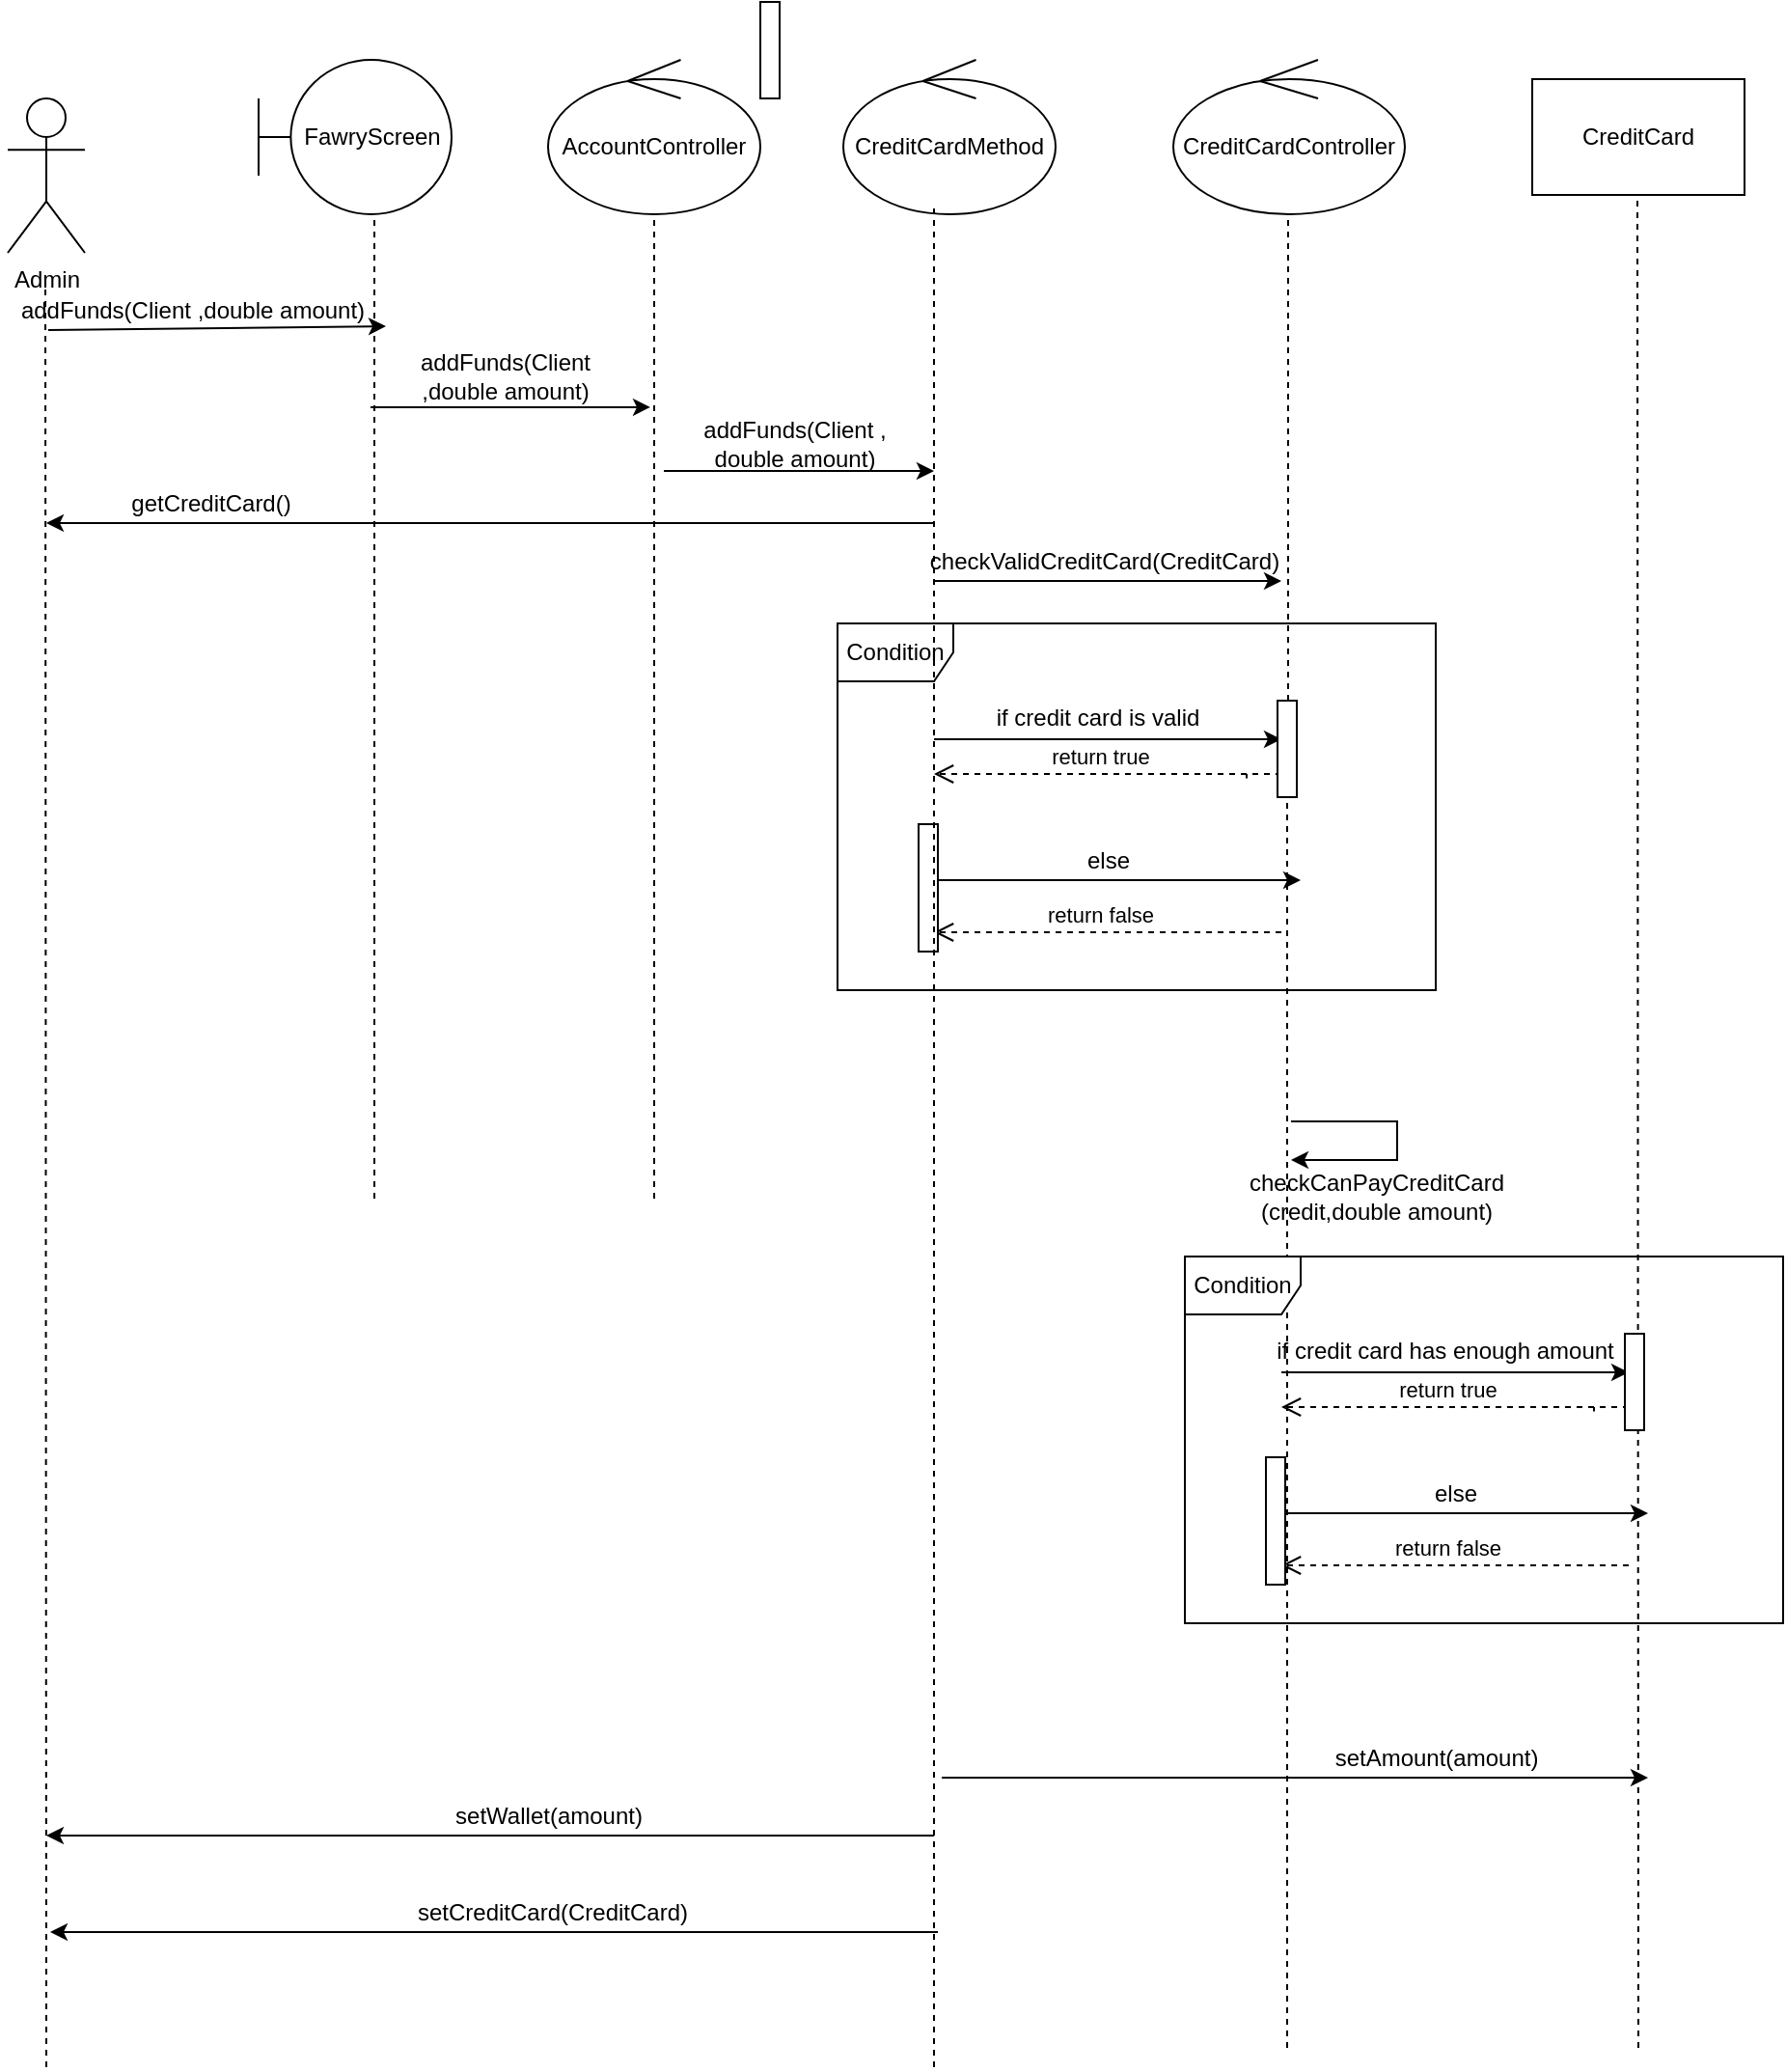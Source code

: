 <mxfile version="16.5.1" type="device"><diagram id="xbT4TP8scOLuHUDoHVvf" name="Page-1"><mxGraphModel dx="1108" dy="553" grid="1" gridSize="10" guides="1" tooltips="1" connect="1" arrows="1" fold="1" page="1" pageScale="1" pageWidth="850" pageHeight="1100" math="0" shadow="0"><root><mxCell id="0"/><mxCell id="1" parent="0"/><mxCell id="5gbOccKFf05DIOaTrt42-1" value="Admin&lt;br&gt;" style="shape=umlActor;verticalLabelPosition=bottom;verticalAlign=top;html=1;outlineConnect=0;" vertex="1" parent="1"><mxGeometry x="40" y="60" width="40" height="80" as="geometry"/></mxCell><mxCell id="5gbOccKFf05DIOaTrt42-3" value="" style="endArrow=none;dashed=1;html=1;rounded=0;entryX=0.5;entryY=1;entryDx=0;entryDy=0;" edge="1" parent="1"><mxGeometry width="50" height="50" relative="1" as="geometry"><mxPoint x="375" y="630" as="sourcePoint"/><mxPoint x="375" y="120" as="targetPoint"/></mxGeometry></mxCell><mxCell id="5gbOccKFf05DIOaTrt42-6" value="" style="html=1;points=[];perimeter=orthogonalPerimeter;" vertex="1" parent="1"><mxGeometry x="430" y="10" width="10" height="50" as="geometry"/></mxCell><mxCell id="5gbOccKFf05DIOaTrt42-7" value="" style="endArrow=classic;html=1;rounded=0;entryX=1;entryY=1;entryDx=0;entryDy=0;exitX=0.125;exitY=1.118;exitDx=0;exitDy=0;exitPerimeter=0;" edge="1" parent="1" source="5gbOccKFf05DIOaTrt42-8" target="5gbOccKFf05DIOaTrt42-8"><mxGeometry width="50" height="50" relative="1" as="geometry"><mxPoint x="70.0" y="210" as="sourcePoint"/><mxPoint x="370.0" y="210" as="targetPoint"/></mxGeometry></mxCell><mxCell id="5gbOccKFf05DIOaTrt42-8" value="addFunds(Client ,double amount)" style="text;html=1;strokeColor=none;fillColor=none;align=center;verticalAlign=middle;whiteSpace=wrap;rounded=0;" vertex="1" parent="1"><mxGeometry x="36" y="161" width="200" height="17" as="geometry"/></mxCell><mxCell id="5gbOccKFf05DIOaTrt42-9" value="" style="endArrow=classic;html=1;rounded=0;entryX=0.875;entryY=1.176;entryDx=0;entryDy=0;entryPerimeter=0;exitX=1.3;exitY=0.217;exitDx=0;exitDy=0;exitPerimeter=0;" edge="1" parent="1"><mxGeometry width="50" height="50" relative="1" as="geometry"><mxPoint x="228" y="220.04" as="sourcePoint"/><mxPoint x="373" y="219.992" as="targetPoint"/></mxGeometry></mxCell><mxCell id="5gbOccKFf05DIOaTrt42-10" value="addFunds(Client &lt;br&gt;,double amount)" style="text;html=1;strokeColor=none;fillColor=none;align=center;verticalAlign=middle;whiteSpace=wrap;rounded=0;" vertex="1" parent="1"><mxGeometry x="198" y="195" width="200" height="17" as="geometry"/></mxCell><mxCell id="5gbOccKFf05DIOaTrt42-11" value="" style="endArrow=classic;html=1;rounded=0;" edge="1" parent="1"><mxGeometry width="50" height="50" relative="1" as="geometry"><mxPoint x="380" y="253" as="sourcePoint"/><mxPoint x="520" y="253" as="targetPoint"/></mxGeometry></mxCell><mxCell id="5gbOccKFf05DIOaTrt42-12" value="addFunds(Client ,&lt;br&gt;double amount)" style="text;html=1;strokeColor=none;fillColor=none;align=center;verticalAlign=middle;whiteSpace=wrap;rounded=0;" vertex="1" parent="1"><mxGeometry x="348" y="230" width="200" height="17" as="geometry"/></mxCell><mxCell id="5gbOccKFf05DIOaTrt42-13" value="Condition" style="shape=umlFrame;whiteSpace=wrap;html=1;" vertex="1" parent="1"><mxGeometry x="470" y="332" width="310" height="190" as="geometry"/></mxCell><mxCell id="5gbOccKFf05DIOaTrt42-14" value="" style="endArrow=classic;html=1;rounded=0;" edge="1" parent="1"><mxGeometry width="50" height="50" relative="1" as="geometry"><mxPoint x="520" y="392" as="sourcePoint"/><mxPoint x="700" y="392" as="targetPoint"/></mxGeometry></mxCell><mxCell id="5gbOccKFf05DIOaTrt42-15" value="if credit card is valid" style="text;html=1;strokeColor=none;fillColor=none;align=center;verticalAlign=middle;whiteSpace=wrap;rounded=0;" vertex="1" parent="1"><mxGeometry x="505" y="372" width="200" height="17" as="geometry"/></mxCell><mxCell id="5gbOccKFf05DIOaTrt42-16" value="return true" style="html=1;verticalAlign=bottom;endArrow=open;dashed=1;endSize=8;rounded=0;startArrow=none;" edge="1" parent="1"><mxGeometry x="0.048" relative="1" as="geometry"><mxPoint x="700" y="410" as="sourcePoint"/><mxPoint x="520" y="410" as="targetPoint"/><mxPoint as="offset"/></mxGeometry></mxCell><mxCell id="5gbOccKFf05DIOaTrt42-17" value="" style="endArrow=classic;html=1;rounded=0;" edge="1" parent="1"><mxGeometry width="50" height="50" relative="1" as="geometry"><mxPoint x="520" y="465" as="sourcePoint"/><mxPoint x="710" y="465" as="targetPoint"/></mxGeometry></mxCell><mxCell id="5gbOccKFf05DIOaTrt42-18" value="else" style="text;html=1;strokeColor=none;fillColor=none;align=center;verticalAlign=middle;whiteSpace=wrap;rounded=0;" vertex="1" parent="1"><mxGeometry x="548" y="446" width="125" height="17" as="geometry"/></mxCell><mxCell id="5gbOccKFf05DIOaTrt42-19" value="return false" style="html=1;verticalAlign=bottom;endArrow=open;dashed=1;endSize=8;rounded=0;" edge="1" parent="1"><mxGeometry x="0.048" relative="1" as="geometry"><mxPoint x="700" y="492" as="sourcePoint"/><mxPoint x="520" y="492" as="targetPoint"/><mxPoint as="offset"/></mxGeometry></mxCell><mxCell id="5gbOccKFf05DIOaTrt42-21" value="" style="html=1;verticalAlign=bottom;endArrow=none;dashed=1;endSize=8;rounded=0;" edge="1" parent="1"><mxGeometry x="0.048" relative="1" as="geometry"><mxPoint x="682" y="410" as="sourcePoint"/><mxPoint x="682" y="412.25" as="targetPoint"/><mxPoint as="offset"/></mxGeometry></mxCell><mxCell id="5gbOccKFf05DIOaTrt42-22" value="" style="html=1;points=[];perimeter=orthogonalPerimeter;" vertex="1" parent="1"><mxGeometry x="512" y="436" width="10" height="66" as="geometry"/></mxCell><mxCell id="5gbOccKFf05DIOaTrt42-23" value="FawryScreen" style="shape=umlBoundary;whiteSpace=wrap;html=1;" vertex="1" parent="1"><mxGeometry x="170" y="40" width="100" height="80" as="geometry"/></mxCell><mxCell id="5gbOccKFf05DIOaTrt42-24" value="AccountController" style="ellipse;shape=umlControl;whiteSpace=wrap;html=1;" vertex="1" parent="1"><mxGeometry x="320" y="40" width="110" height="80" as="geometry"/></mxCell><mxCell id="5gbOccKFf05DIOaTrt42-25" value="CreditCardMethod" style="ellipse;shape=umlControl;whiteSpace=wrap;html=1;" vertex="1" parent="1"><mxGeometry x="473" y="40" width="110" height="80" as="geometry"/></mxCell><mxCell id="5gbOccKFf05DIOaTrt42-29" value="" style="endArrow=none;dashed=1;html=1;rounded=0;entryX=0.5;entryY=1;entryDx=0;entryDy=0;" edge="1" parent="1"><mxGeometry width="50" height="50" relative="1" as="geometry"><mxPoint x="230" y="630" as="sourcePoint"/><mxPoint x="230" y="120" as="targetPoint"/></mxGeometry></mxCell><mxCell id="5gbOccKFf05DIOaTrt42-31" value="" style="endArrow=none;dashed=1;html=1;rounded=0;entryX=0.5;entryY=1;entryDx=0;entryDy=0;" edge="1" parent="1"><mxGeometry width="50" height="50" relative="1" as="geometry"><mxPoint x="60" y="1080" as="sourcePoint"/><mxPoint x="59.5" y="153" as="targetPoint"/></mxGeometry></mxCell><mxCell id="5gbOccKFf05DIOaTrt42-32" value="CreditCardController" style="ellipse;shape=umlControl;whiteSpace=wrap;html=1;" vertex="1" parent="1"><mxGeometry x="644" y="40" width="120" height="80" as="geometry"/></mxCell><mxCell id="5gbOccKFf05DIOaTrt42-34" value="CreditCard" style="rounded=0;whiteSpace=wrap;html=1;" vertex="1" parent="1"><mxGeometry x="830" y="50" width="110" height="60" as="geometry"/></mxCell><mxCell id="5gbOccKFf05DIOaTrt42-35" value="" style="endArrow=none;dashed=1;html=1;rounded=0;entryX=0.5;entryY=1;entryDx=0;entryDy=0;" edge="1" parent="1"><mxGeometry width="50" height="50" relative="1" as="geometry"><mxPoint x="520" y="1080" as="sourcePoint"/><mxPoint x="520" y="116" as="targetPoint"/></mxGeometry></mxCell><mxCell id="5gbOccKFf05DIOaTrt42-37" value="" style="endArrow=none;dashed=1;html=1;rounded=0;entryX=0.5;entryY=1;entryDx=0;entryDy=0;" edge="1" parent="1"><mxGeometry width="50" height="50" relative="1" as="geometry"><mxPoint x="885" y="1070" as="sourcePoint"/><mxPoint x="884.5" y="110" as="targetPoint"/></mxGeometry></mxCell><mxCell id="5gbOccKFf05DIOaTrt42-38" value="" style="endArrow=none;dashed=1;html=1;rounded=0;entryX=0.5;entryY=1;entryDx=0;entryDy=0;startArrow=none;" edge="1" parent="1" source="5gbOccKFf05DIOaTrt42-47"><mxGeometry width="50" height="50" relative="1" as="geometry"><mxPoint x="703.5" y="630" as="sourcePoint"/><mxPoint x="703.5" y="120" as="targetPoint"/></mxGeometry></mxCell><mxCell id="5gbOccKFf05DIOaTrt42-41" value="" style="endArrow=classic;html=1;rounded=0;" edge="1" parent="1"><mxGeometry width="50" height="50" relative="1" as="geometry"><mxPoint x="520" y="280" as="sourcePoint"/><mxPoint x="60" y="280" as="targetPoint"/></mxGeometry></mxCell><mxCell id="5gbOccKFf05DIOaTrt42-42" value="getCreditCard()" style="text;html=1;align=center;verticalAlign=middle;resizable=0;points=[];autosize=1;strokeColor=none;fillColor=none;" vertex="1" parent="1"><mxGeometry x="95" y="260" width="100" height="20" as="geometry"/></mxCell><mxCell id="5gbOccKFf05DIOaTrt42-43" value="" style="endArrow=classic;html=1;rounded=0;" edge="1" parent="1"><mxGeometry width="50" height="50" relative="1" as="geometry"><mxPoint x="520" y="310" as="sourcePoint"/><mxPoint x="700" y="310" as="targetPoint"/></mxGeometry></mxCell><mxCell id="5gbOccKFf05DIOaTrt42-44" value="checkValidCreditCard(CreditCard)" style="text;html=1;align=center;verticalAlign=middle;resizable=0;points=[];autosize=1;strokeColor=none;fillColor=none;" vertex="1" parent="1"><mxGeometry x="508" y="290" width="200" height="20" as="geometry"/></mxCell><mxCell id="5gbOccKFf05DIOaTrt42-47" value="" style="html=1;points=[];perimeter=orthogonalPerimeter;" vertex="1" parent="1"><mxGeometry x="698" y="372" width="10" height="50" as="geometry"/></mxCell><mxCell id="5gbOccKFf05DIOaTrt42-48" value="" style="endArrow=none;dashed=1;html=1;rounded=0;entryX=0.5;entryY=1;entryDx=0;entryDy=0;" edge="1" parent="1" target="5gbOccKFf05DIOaTrt42-47"><mxGeometry width="50" height="50" relative="1" as="geometry"><mxPoint x="703" y="1070" as="sourcePoint"/><mxPoint x="703.5" y="120" as="targetPoint"/></mxGeometry></mxCell><mxCell id="5gbOccKFf05DIOaTrt42-50" value="" style="endArrow=classic;html=1;rounded=0;exitX=1.3;exitY=0.217;exitDx=0;exitDy=0;exitPerimeter=0;" edge="1" parent="1"><mxGeometry width="50" height="50" relative="1" as="geometry"><mxPoint x="705" y="590.05" as="sourcePoint"/><mxPoint x="705" y="610" as="targetPoint"/><Array as="points"><mxPoint x="760" y="590"/><mxPoint x="760" y="610"/></Array></mxGeometry></mxCell><mxCell id="5gbOccKFf05DIOaTrt42-51" value="checkCanPayCreditCard&lt;br&gt;(credit,double amount)" style="text;html=1;align=center;verticalAlign=middle;resizable=0;points=[];autosize=1;strokeColor=none;fillColor=none;" vertex="1" parent="1"><mxGeometry x="674" y="614" width="150" height="30" as="geometry"/></mxCell><mxCell id="5gbOccKFf05DIOaTrt42-52" value="Condition" style="shape=umlFrame;whiteSpace=wrap;html=1;" vertex="1" parent="1"><mxGeometry x="650" y="660" width="310" height="190" as="geometry"/></mxCell><mxCell id="5gbOccKFf05DIOaTrt42-53" value="" style="endArrow=classic;html=1;rounded=0;" edge="1" parent="1"><mxGeometry width="50" height="50" relative="1" as="geometry"><mxPoint x="700" y="720" as="sourcePoint"/><mxPoint x="880" y="720" as="targetPoint"/></mxGeometry></mxCell><mxCell id="5gbOccKFf05DIOaTrt42-54" value="if credit card has enough amount" style="text;html=1;strokeColor=none;fillColor=none;align=center;verticalAlign=middle;whiteSpace=wrap;rounded=0;" vertex="1" parent="1"><mxGeometry x="685" y="700" width="200" height="17" as="geometry"/></mxCell><mxCell id="5gbOccKFf05DIOaTrt42-55" value="return true" style="html=1;verticalAlign=bottom;endArrow=open;dashed=1;endSize=8;rounded=0;startArrow=none;" edge="1" parent="1"><mxGeometry x="0.048" relative="1" as="geometry"><mxPoint x="880" y="738" as="sourcePoint"/><mxPoint x="700" y="738" as="targetPoint"/><mxPoint as="offset"/></mxGeometry></mxCell><mxCell id="5gbOccKFf05DIOaTrt42-56" value="" style="endArrow=classic;html=1;rounded=0;" edge="1" parent="1"><mxGeometry width="50" height="50" relative="1" as="geometry"><mxPoint x="700" y="793" as="sourcePoint"/><mxPoint x="890" y="793" as="targetPoint"/></mxGeometry></mxCell><mxCell id="5gbOccKFf05DIOaTrt42-57" value="else" style="text;html=1;strokeColor=none;fillColor=none;align=center;verticalAlign=middle;whiteSpace=wrap;rounded=0;" vertex="1" parent="1"><mxGeometry x="728" y="774" width="125" height="17" as="geometry"/></mxCell><mxCell id="5gbOccKFf05DIOaTrt42-58" value="return false" style="html=1;verticalAlign=bottom;endArrow=open;dashed=1;endSize=8;rounded=0;" edge="1" parent="1"><mxGeometry x="0.048" relative="1" as="geometry"><mxPoint x="880" y="820" as="sourcePoint"/><mxPoint x="700" y="820" as="targetPoint"/><mxPoint as="offset"/></mxGeometry></mxCell><mxCell id="5gbOccKFf05DIOaTrt42-59" value="" style="html=1;verticalAlign=bottom;endArrow=none;dashed=1;endSize=8;rounded=0;" edge="1" parent="1"><mxGeometry x="0.048" relative="1" as="geometry"><mxPoint x="862" y="738" as="sourcePoint"/><mxPoint x="862" y="740.25" as="targetPoint"/><mxPoint as="offset"/></mxGeometry></mxCell><mxCell id="5gbOccKFf05DIOaTrt42-60" value="" style="html=1;points=[];perimeter=orthogonalPerimeter;" vertex="1" parent="1"><mxGeometry x="692" y="764" width="10" height="66" as="geometry"/></mxCell><mxCell id="5gbOccKFf05DIOaTrt42-61" value="" style="html=1;points=[];perimeter=orthogonalPerimeter;" vertex="1" parent="1"><mxGeometry x="878" y="700" width="10" height="50" as="geometry"/></mxCell><mxCell id="5gbOccKFf05DIOaTrt42-62" value="" style="endArrow=classic;html=1;rounded=0;" edge="1" parent="1"><mxGeometry width="50" height="50" relative="1" as="geometry"><mxPoint x="524" y="930" as="sourcePoint"/><mxPoint x="890" y="930" as="targetPoint"/></mxGeometry></mxCell><mxCell id="5gbOccKFf05DIOaTrt42-63" value="setAmount(amount)" style="text;html=1;align=center;verticalAlign=middle;resizable=0;points=[];autosize=1;strokeColor=none;fillColor=none;" vertex="1" parent="1"><mxGeometry x="720" y="910" width="120" height="20" as="geometry"/></mxCell><mxCell id="5gbOccKFf05DIOaTrt42-65" value="" style="endArrow=classic;html=1;rounded=0;" edge="1" parent="1"><mxGeometry width="50" height="50" relative="1" as="geometry"><mxPoint x="520" y="960" as="sourcePoint"/><mxPoint x="60" y="960" as="targetPoint"/></mxGeometry></mxCell><mxCell id="5gbOccKFf05DIOaTrt42-66" value="setWallet(amount)" style="text;html=1;align=center;verticalAlign=middle;resizable=0;points=[];autosize=1;strokeColor=none;fillColor=none;" vertex="1" parent="1"><mxGeometry x="265" y="940" width="110" height="20" as="geometry"/></mxCell><mxCell id="5gbOccKFf05DIOaTrt42-67" value="" style="endArrow=classic;html=1;rounded=0;" edge="1" parent="1"><mxGeometry width="50" height="50" relative="1" as="geometry"><mxPoint x="522" y="1010" as="sourcePoint"/><mxPoint x="62" y="1010" as="targetPoint"/></mxGeometry></mxCell><mxCell id="5gbOccKFf05DIOaTrt42-68" value="setCreditCard(CreditCard)" style="text;html=1;align=center;verticalAlign=middle;resizable=0;points=[];autosize=1;strokeColor=none;fillColor=none;" vertex="1" parent="1"><mxGeometry x="242" y="990" width="160" height="20" as="geometry"/></mxCell></root></mxGraphModel></diagram></mxfile>